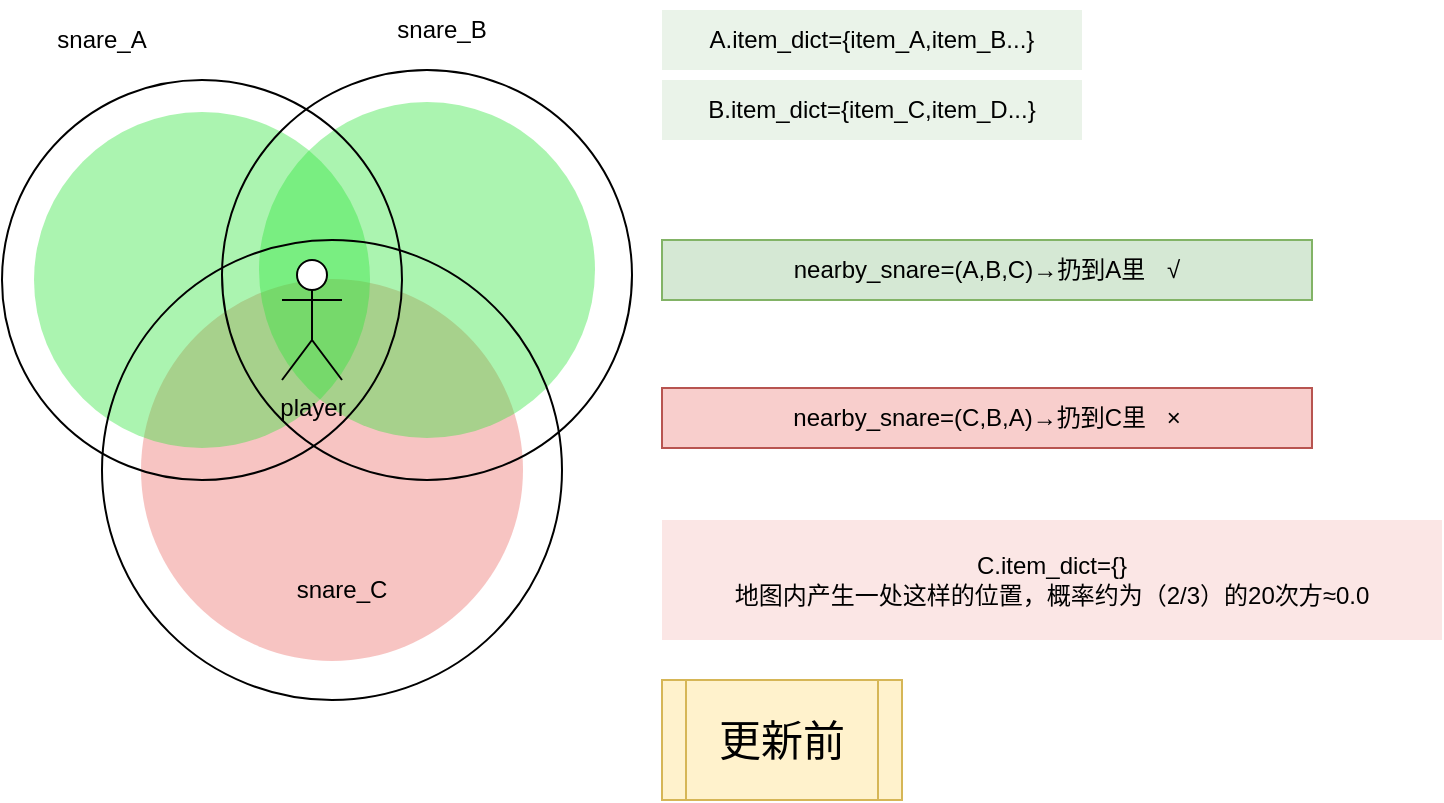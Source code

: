<mxfile version="21.7.5" type="github">
  <diagram id="T2dVRzm1pbuRInf5khnQ" name="第 1 页">
    <mxGraphModel dx="1434" dy="790" grid="1" gridSize="10" guides="1" tooltips="1" connect="1" arrows="1" fold="1" page="1" pageScale="1" pageWidth="1169" pageHeight="827" math="0" shadow="0">
      <root>
        <mxCell id="0" />
        <mxCell id="1" parent="0" />
        <mxCell id="_6ZZf1zhADiaBu0x2rvF-5" value="" style="ellipse;whiteSpace=wrap;html=1;aspect=fixed;fillColor=#EA6B66;strokeColor=none;opacity=40;" parent="1" vertex="1">
          <mxGeometry x="289.5" y="329.5" width="191" height="191" as="geometry" />
        </mxCell>
        <mxCell id="_6ZZf1zhADiaBu0x2rvF-11" value="" style="ellipse;whiteSpace=wrap;html=1;aspect=fixed;fillColor=#2DE33A;strokeColor=none;opacity=40;" parent="1" vertex="1">
          <mxGeometry x="348.5" y="241" width="168" height="168" as="geometry" />
        </mxCell>
        <mxCell id="_6ZZf1zhADiaBu0x2rvF-12" value="" style="ellipse;whiteSpace=wrap;html=1;aspect=fixed;fillColor=#2DE33A;strokeColor=none;opacity=40;" parent="1" vertex="1">
          <mxGeometry x="236" y="246" width="168" height="168" as="geometry" />
        </mxCell>
        <mxCell id="_6ZZf1zhADiaBu0x2rvF-1" value="" style="ellipse;whiteSpace=wrap;html=1;aspect=fixed;fillColor=none;" parent="1" vertex="1">
          <mxGeometry x="220" y="230" width="200" height="200" as="geometry" />
        </mxCell>
        <mxCell id="_6ZZf1zhADiaBu0x2rvF-2" value="" style="ellipse;whiteSpace=wrap;html=1;aspect=fixed;fillColor=none;" parent="1" vertex="1">
          <mxGeometry x="330" y="225" width="205" height="205" as="geometry" />
        </mxCell>
        <mxCell id="_6ZZf1zhADiaBu0x2rvF-4" value="player" style="shape=umlActor;verticalLabelPosition=bottom;verticalAlign=top;html=1;outlineConnect=0;" parent="1" vertex="1">
          <mxGeometry x="360" y="320" width="30" height="60" as="geometry" />
        </mxCell>
        <mxCell id="_6ZZf1zhADiaBu0x2rvF-6" value="snare_A" style="text;html=1;strokeColor=none;fillColor=none;align=center;verticalAlign=middle;whiteSpace=wrap;rounded=0;" parent="1" vertex="1">
          <mxGeometry x="240" y="195" width="60" height="30" as="geometry" />
        </mxCell>
        <mxCell id="_6ZZf1zhADiaBu0x2rvF-7" value="snare_B" style="text;html=1;strokeColor=none;fillColor=none;align=center;verticalAlign=middle;whiteSpace=wrap;rounded=0;" parent="1" vertex="1">
          <mxGeometry x="410" y="190" width="60" height="30" as="geometry" />
        </mxCell>
        <mxCell id="_6ZZf1zhADiaBu0x2rvF-3" value="" style="ellipse;whiteSpace=wrap;html=1;aspect=fixed;fillColor=none;" parent="1" vertex="1">
          <mxGeometry x="270" y="310" width="230" height="230" as="geometry" />
        </mxCell>
        <mxCell id="_6ZZf1zhADiaBu0x2rvF-8" value="snare_C" style="text;html=1;strokeColor=none;fillColor=none;align=center;verticalAlign=middle;whiteSpace=wrap;rounded=0;" parent="1" vertex="1">
          <mxGeometry x="360" y="470" width="60" height="30" as="geometry" />
        </mxCell>
        <mxCell id="_6ZZf1zhADiaBu0x2rvF-9" value="nearby_snare=(A,B,C)→扔到A里&lt;span style=&quot;white-space: pre;&quot;&gt;&#x9;&lt;/span&gt;√" style="text;html=1;strokeColor=#82b366;fillColor=#d5e8d4;align=center;verticalAlign=middle;whiteSpace=wrap;rounded=0;" parent="1" vertex="1">
          <mxGeometry x="550" y="310" width="325" height="30" as="geometry" />
        </mxCell>
        <mxCell id="_6ZZf1zhADiaBu0x2rvF-10" value="nearby_snare=(C,B,A)→扔到C里&lt;span style=&quot;white-space: pre;&quot;&gt;&#x9;&lt;/span&gt;×" style="text;html=1;strokeColor=#b85450;fillColor=#f8cecc;align=center;verticalAlign=middle;whiteSpace=wrap;rounded=0;" parent="1" vertex="1">
          <mxGeometry x="550" y="384" width="325" height="30" as="geometry" />
        </mxCell>
        <mxCell id="_6ZZf1zhADiaBu0x2rvF-14" value="A.item_dict={item_A,item_B...}" style="text;html=1;strokeColor=none;fillColor=#d5e8d4;align=center;verticalAlign=middle;whiteSpace=wrap;rounded=0;opacity=50;" parent="1" vertex="1">
          <mxGeometry x="550" y="195" width="210" height="30" as="geometry" />
        </mxCell>
        <mxCell id="_6ZZf1zhADiaBu0x2rvF-15" value="B.item_dict={item_C,item_D...}" style="text;html=1;strokeColor=none;fillColor=#d5e8d4;align=center;verticalAlign=middle;whiteSpace=wrap;rounded=0;opacity=50;" parent="1" vertex="1">
          <mxGeometry x="550" y="230" width="210" height="30" as="geometry" />
        </mxCell>
        <mxCell id="_6ZZf1zhADiaBu0x2rvF-17" value="C.item_dict={}&lt;br&gt;地图内产生一处这样的位置，概率约为（2/3）的20次方≈0.0" style="text;html=1;strokeColor=none;fillColor=#f8cecc;align=center;verticalAlign=middle;whiteSpace=wrap;rounded=0;opacity=50;" parent="1" vertex="1">
          <mxGeometry x="550" y="450" width="390" height="60" as="geometry" />
        </mxCell>
        <mxCell id="TS_wp7hTo7OjmHoi20z5-1" value="更新前" style="shape=process;whiteSpace=wrap;html=1;backgroundOutline=1;fillColor=#fff2cc;strokeColor=#d6b656;fontSize=21;" vertex="1" parent="1">
          <mxGeometry x="550" y="530" width="120" height="60" as="geometry" />
        </mxCell>
      </root>
    </mxGraphModel>
  </diagram>
</mxfile>
